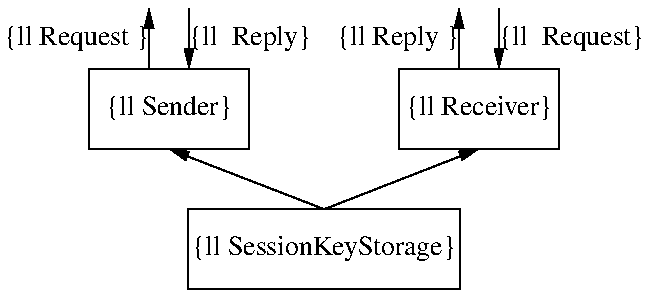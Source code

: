 .PS

box_width = 0.8;
box_height = 0.4;
box_separation = 0.3;

Sender: box width box_width height box_height "{\small Sender}";
move 0.75;
Receiver: box width box_width height box_height "{\small Receiver}";

move to Sender.e; move 0.75/2;
down; move 0.50;
KeyStorage: box width 1.7*box_width height box_height "{\small SessionKeyStorage}";

move to KeyStorage.n;
arrow to Sender.s;     # This arrow should be bidirectional.
move to KeyStorage.n;
arrow to Receiver.s;   # This arrow should be bidirectional.

# Arrows representing the radio communications.
move to Sender.n; left;  move box_width/8; up;
SOut: arrow box_separation;
move to Sender.n; right; move box_width/8; up; move box_separation; down;
SIn: arrow box_separation;
move to Receiver.n; left;  move box_width/8; up;
ROut: arrow box_separation;
move to Receiver.n; right; move box_width/8; up; move box_separation; down;
RIn: arrow box_separation;

move to SOut.c "{\small Request\ }" rjust
move to SIn.c "{\small \ Reply}" ljust
move to ROut.c "{\small Reply\ }" rjust
move to RIn.c "{\small \ Request}" ljust

.PE
